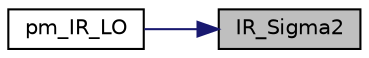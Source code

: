 digraph "IR_Sigma2"
{
 // LATEX_PDF_SIZE
  edge [fontname="Helvetica",fontsize="10",labelfontname="Helvetica",labelfontsize="10"];
  node [fontname="Helvetica",fontsize="10",shape=record];
  rankdir="RL";
  Node1 [label="IR_Sigma2",height=0.2,width=0.4,color="black", fillcolor="grey75", style="filled", fontcolor="black",tooltip="Compute the suppression factor IR_sigma2."];
  Node1 -> Node2 [dir="back",color="midnightblue",fontsize="10",style="solid",fontname="Helvetica"];
  Node2 [label="pm_IR_LO",height=0.2,width=0.4,color="black", fillcolor="white", style="filled",URL="$dc/d8e/_i_r__res_8c.html#ac9b48827f9977633775bbff6971ec467",tooltip="Compute the leading-order IR-resummed matter power spectrum, ala Ivanovic et al."];
}
